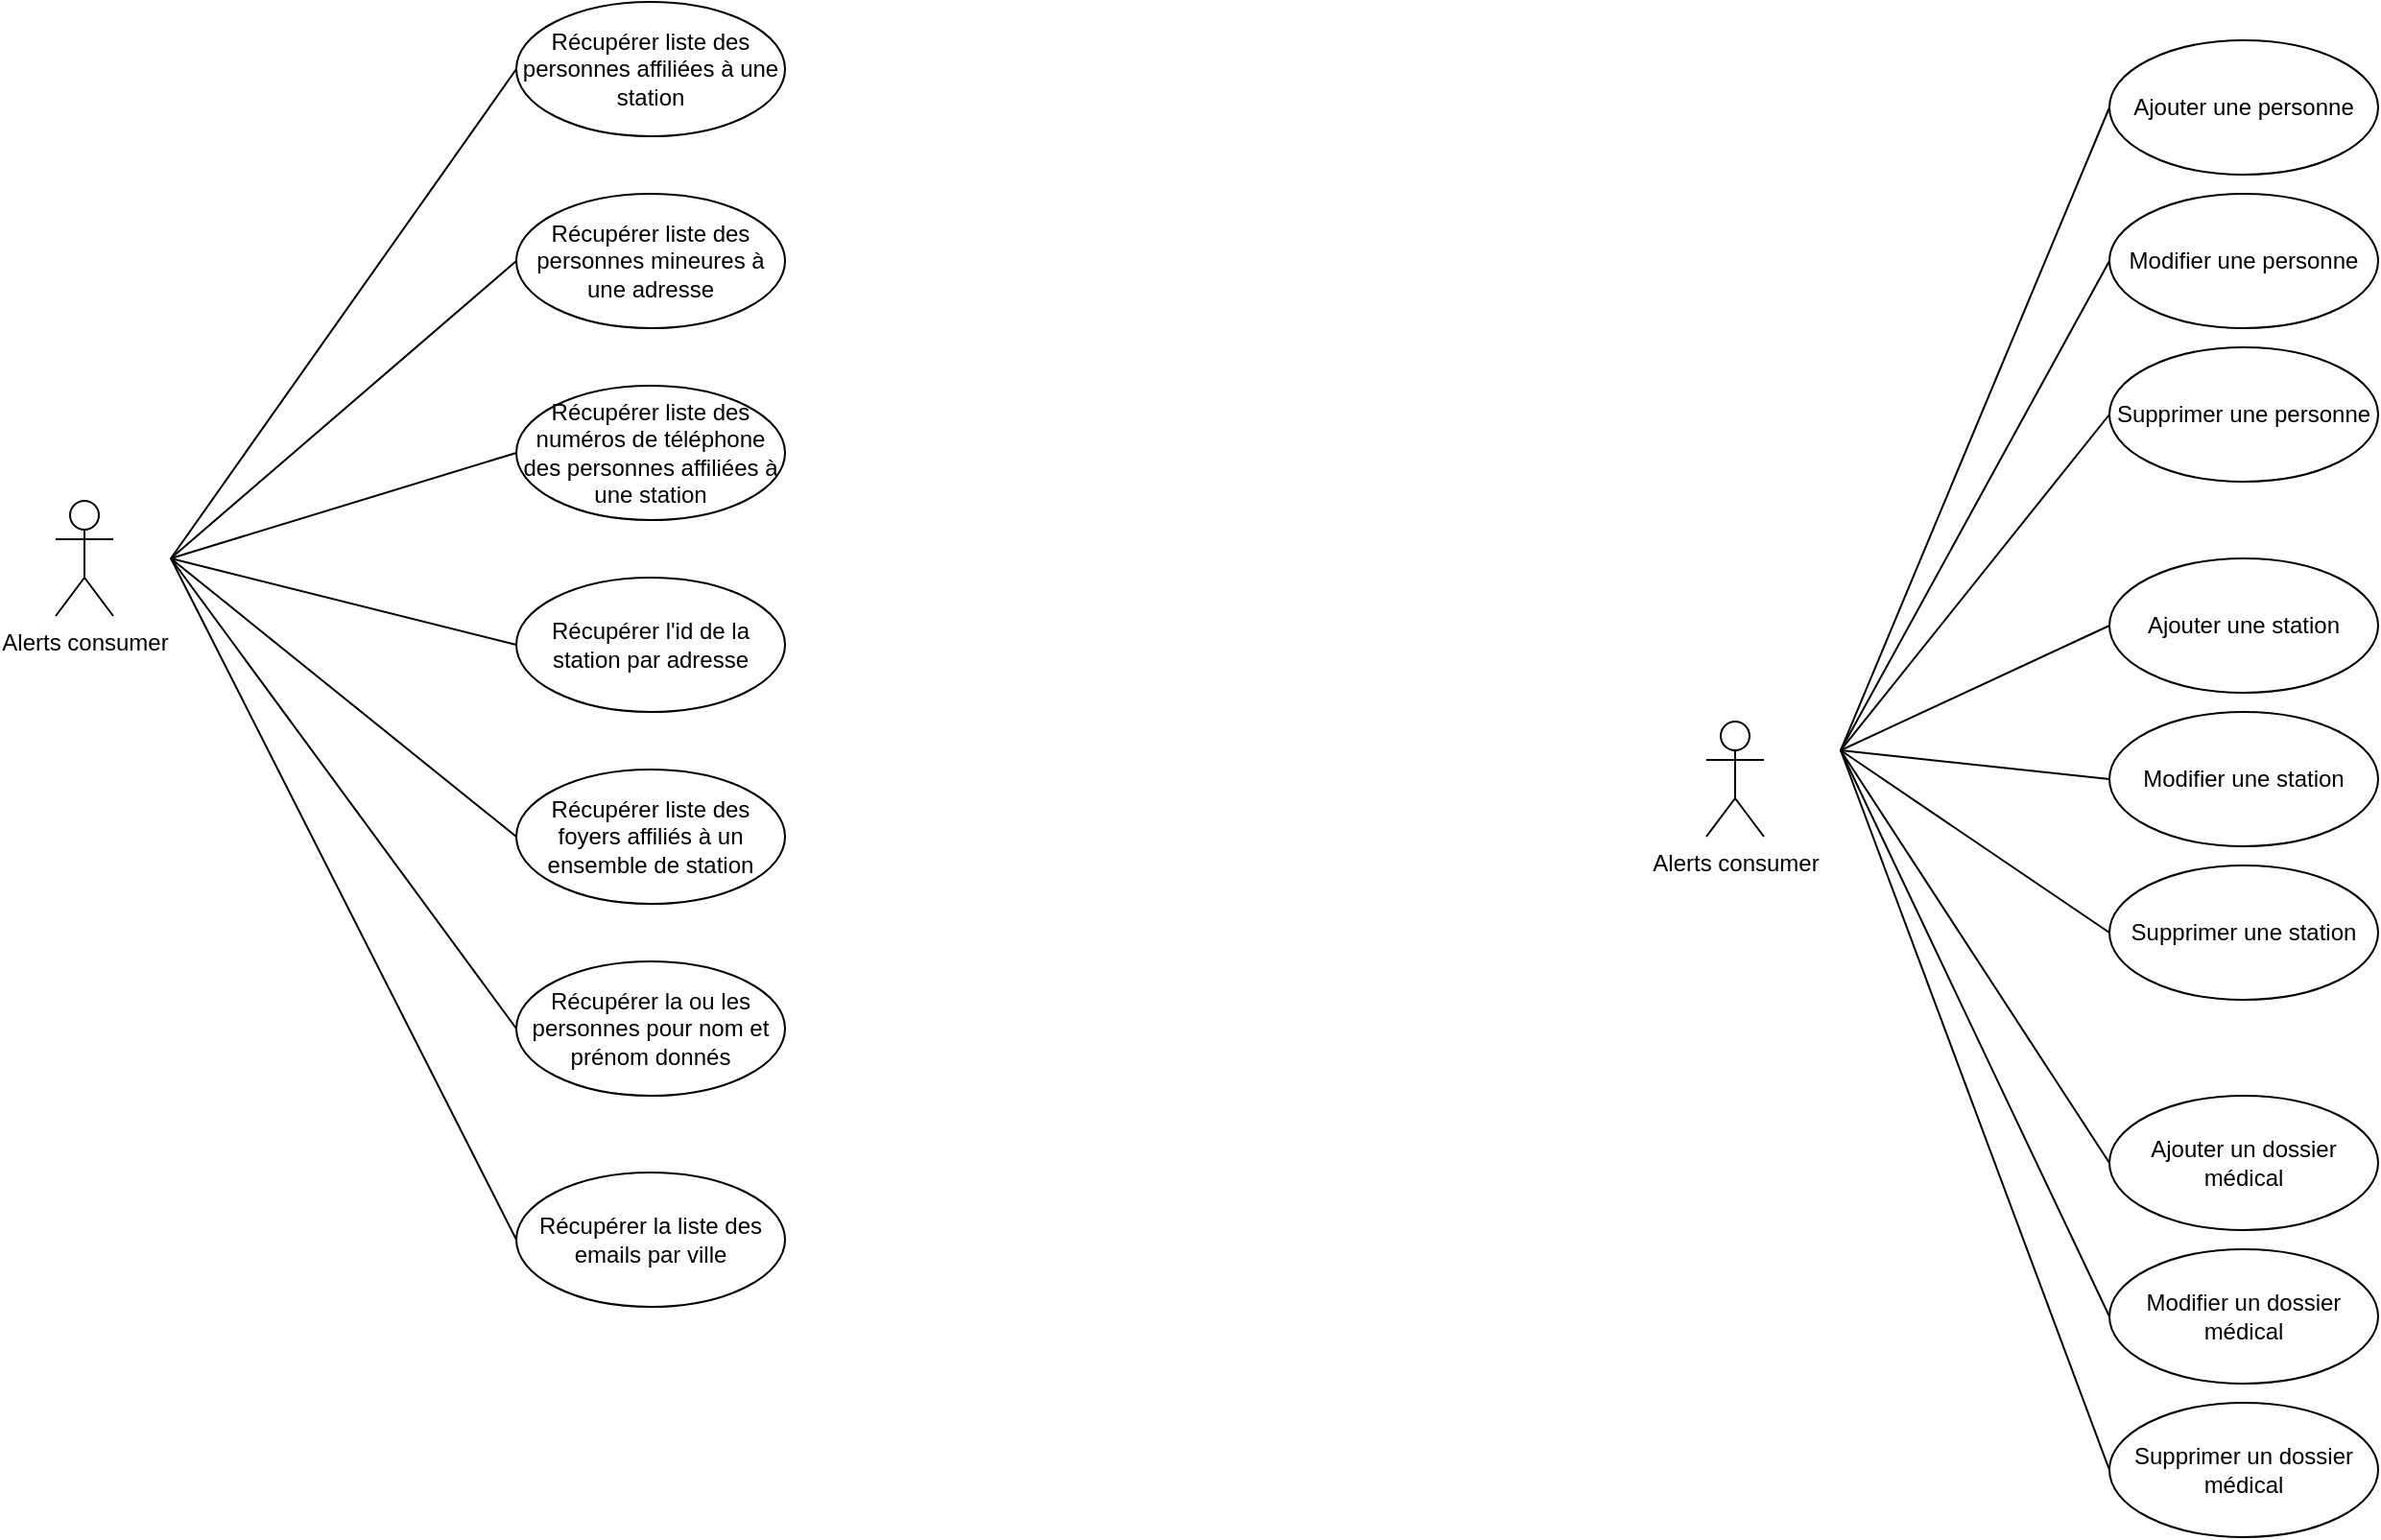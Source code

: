 <mxfile version="14.4.3" type="github" pages="2">
  <diagram id="arMLw49lAbnMpEtoiFhD" name="cas-utilisation">
    <mxGraphModel dx="2062" dy="1065" grid="1" gridSize="10" guides="1" tooltips="1" connect="1" arrows="1" fold="1" page="1" pageScale="1" pageWidth="827" pageHeight="1169" math="0" shadow="0">
      <root>
        <mxCell id="0" />
        <mxCell id="1" parent="0" />
        <mxCell id="NH8mnK03aw4n6L233ObE-24" style="edgeStyle=none;rounded=0;orthogonalLoop=1;jettySize=auto;html=1;exitX=0;exitY=0.5;exitDx=0;exitDy=0;endArrow=none;endFill=0;" parent="1" source="BZnesb25LMX4ftjR86Nr-1" edge="1">
          <mxGeometry relative="1" as="geometry">
            <mxPoint x="130" y="390" as="targetPoint" />
          </mxGeometry>
        </mxCell>
        <mxCell id="BZnesb25LMX4ftjR86Nr-1" value="Récupérer liste des personnes affiliées à une station" style="ellipse;whiteSpace=wrap;html=1;" parent="1" vertex="1">
          <mxGeometry x="310" y="100" width="140" height="70" as="geometry" />
        </mxCell>
        <mxCell id="NH8mnK03aw4n6L233ObE-25" style="edgeStyle=none;rounded=0;orthogonalLoop=1;jettySize=auto;html=1;exitX=0;exitY=0.5;exitDx=0;exitDy=0;endArrow=none;endFill=0;" parent="1" source="BZnesb25LMX4ftjR86Nr-2" edge="1">
          <mxGeometry relative="1" as="geometry">
            <mxPoint x="130" y="390" as="targetPoint" />
          </mxGeometry>
        </mxCell>
        <mxCell id="BZnesb25LMX4ftjR86Nr-2" value="Récupérer liste des personnes mineures à une adresse" style="ellipse;whiteSpace=wrap;html=1;" parent="1" vertex="1">
          <mxGeometry x="310" y="200" width="140" height="70" as="geometry" />
        </mxCell>
        <mxCell id="NH8mnK03aw4n6L233ObE-30" style="edgeStyle=none;rounded=0;orthogonalLoop=1;jettySize=auto;html=1;exitX=0;exitY=0.5;exitDx=0;exitDy=0;endArrow=none;endFill=0;" parent="1" source="BZnesb25LMX4ftjR86Nr-3" edge="1">
          <mxGeometry relative="1" as="geometry">
            <mxPoint x="130" y="390" as="targetPoint" />
          </mxGeometry>
        </mxCell>
        <mxCell id="BZnesb25LMX4ftjR86Nr-3" value="Récupérer liste des foyers affiliés à un ensemble de station" style="ellipse;whiteSpace=wrap;html=1;" parent="1" vertex="1">
          <mxGeometry x="310" y="500" width="140" height="70" as="geometry" />
        </mxCell>
        <mxCell id="NH8mnK03aw4n6L233ObE-27" style="edgeStyle=none;rounded=0;orthogonalLoop=1;jettySize=auto;html=1;exitX=0;exitY=0.5;exitDx=0;exitDy=0;endArrow=none;endFill=0;" parent="1" source="NH8mnK03aw4n6L233ObE-31" edge="1">
          <mxGeometry relative="1" as="geometry">
            <mxPoint x="130" y="390" as="targetPoint" />
            <mxPoint x="310" y="435" as="sourcePoint" />
          </mxGeometry>
        </mxCell>
        <mxCell id="BZnesb25LMX4ftjR86Nr-5" value="Récupérer liste des numéros de téléphone des personnes affiliées à une station" style="ellipse;whiteSpace=wrap;html=1;" parent="1" vertex="1">
          <mxGeometry x="310" y="300" width="140" height="70" as="geometry" />
        </mxCell>
        <mxCell id="NH8mnK03aw4n6L233ObE-28" style="edgeStyle=none;rounded=0;orthogonalLoop=1;jettySize=auto;html=1;exitX=0;exitY=0.5;exitDx=0;exitDy=0;endArrow=none;endFill=0;" parent="1" source="BZnesb25LMX4ftjR86Nr-9" edge="1">
          <mxGeometry relative="1" as="geometry">
            <mxPoint x="130" y="390" as="targetPoint" />
          </mxGeometry>
        </mxCell>
        <mxCell id="BZnesb25LMX4ftjR86Nr-9" value="Récupérer la ou les personnes pour nom et prénom donnés" style="ellipse;whiteSpace=wrap;html=1;" parent="1" vertex="1">
          <mxGeometry x="310" y="600" width="140" height="70" as="geometry" />
        </mxCell>
        <mxCell id="NH8mnK03aw4n6L233ObE-29" style="edgeStyle=none;rounded=0;orthogonalLoop=1;jettySize=auto;html=1;exitX=0;exitY=0.5;exitDx=0;exitDy=0;endArrow=none;endFill=0;" parent="1" source="BZnesb25LMX4ftjR86Nr-10" edge="1">
          <mxGeometry relative="1" as="geometry">
            <mxPoint x="130" y="390" as="targetPoint" />
          </mxGeometry>
        </mxCell>
        <mxCell id="BZnesb25LMX4ftjR86Nr-10" value="Récupérer la liste des emails par ville" style="ellipse;whiteSpace=wrap;html=1;" parent="1" vertex="1">
          <mxGeometry x="310" y="710" width="140" height="70" as="geometry" />
        </mxCell>
        <mxCell id="NH8mnK03aw4n6L233ObE-1" value="Alerts consumer" style="shape=umlActor;verticalLabelPosition=bottom;verticalAlign=top;html=1;" parent="1" vertex="1">
          <mxGeometry x="70" y="360" width="30" height="60" as="geometry" />
        </mxCell>
        <mxCell id="NH8mnK03aw4n6L233ObE-2" value="Alerts consumer" style="shape=umlActor;verticalLabelPosition=bottom;verticalAlign=top;html=1;" parent="1" vertex="1">
          <mxGeometry x="930" y="475" width="30" height="60" as="geometry" />
        </mxCell>
        <mxCell id="NH8mnK03aw4n6L233ObE-15" style="rounded=0;orthogonalLoop=1;jettySize=auto;html=1;exitX=0;exitY=0.5;exitDx=0;exitDy=0;endArrow=none;endFill=0;" parent="1" source="NH8mnK03aw4n6L233ObE-4" edge="1">
          <mxGeometry relative="1" as="geometry">
            <mxPoint x="1000" y="490" as="targetPoint" />
          </mxGeometry>
        </mxCell>
        <mxCell id="NH8mnK03aw4n6L233ObE-4" value="Ajouter une personne" style="ellipse;whiteSpace=wrap;html=1;" parent="1" vertex="1">
          <mxGeometry x="1140" y="120" width="140" height="70" as="geometry" />
        </mxCell>
        <mxCell id="NH8mnK03aw4n6L233ObE-16" style="edgeStyle=none;rounded=0;orthogonalLoop=1;jettySize=auto;html=1;exitX=0;exitY=0.5;exitDx=0;exitDy=0;endArrow=none;endFill=0;" parent="1" source="NH8mnK03aw4n6L233ObE-5" edge="1">
          <mxGeometry relative="1" as="geometry">
            <mxPoint x="1000" y="490" as="targetPoint" />
          </mxGeometry>
        </mxCell>
        <mxCell id="NH8mnK03aw4n6L233ObE-5" value="Modifier une personne" style="ellipse;whiteSpace=wrap;html=1;" parent="1" vertex="1">
          <mxGeometry x="1140" y="200" width="140" height="70" as="geometry" />
        </mxCell>
        <mxCell id="NH8mnK03aw4n6L233ObE-17" style="edgeStyle=none;rounded=0;orthogonalLoop=1;jettySize=auto;html=1;exitX=0;exitY=0.5;exitDx=0;exitDy=0;endArrow=none;endFill=0;" parent="1" source="NH8mnK03aw4n6L233ObE-6" edge="1">
          <mxGeometry relative="1" as="geometry">
            <mxPoint x="1000" y="490" as="targetPoint" />
          </mxGeometry>
        </mxCell>
        <mxCell id="NH8mnK03aw4n6L233ObE-6" value="Supprimer une personne" style="ellipse;whiteSpace=wrap;html=1;" parent="1" vertex="1">
          <mxGeometry x="1140" y="280" width="140" height="70" as="geometry" />
        </mxCell>
        <mxCell id="NH8mnK03aw4n6L233ObE-18" style="edgeStyle=none;rounded=0;orthogonalLoop=1;jettySize=auto;html=1;exitX=0;exitY=0.5;exitDx=0;exitDy=0;endArrow=none;endFill=0;" parent="1" source="NH8mnK03aw4n6L233ObE-7" edge="1">
          <mxGeometry relative="1" as="geometry">
            <mxPoint x="1000" y="490" as="targetPoint" />
          </mxGeometry>
        </mxCell>
        <mxCell id="NH8mnK03aw4n6L233ObE-7" value="Ajouter une station" style="ellipse;whiteSpace=wrap;html=1;" parent="1" vertex="1">
          <mxGeometry x="1140" y="390" width="140" height="70" as="geometry" />
        </mxCell>
        <mxCell id="NH8mnK03aw4n6L233ObE-19" style="edgeStyle=none;rounded=0;orthogonalLoop=1;jettySize=auto;html=1;exitX=0;exitY=0.5;exitDx=0;exitDy=0;endArrow=none;endFill=0;" parent="1" source="NH8mnK03aw4n6L233ObE-8" edge="1">
          <mxGeometry relative="1" as="geometry">
            <mxPoint x="1000" y="490" as="targetPoint" />
          </mxGeometry>
        </mxCell>
        <mxCell id="NH8mnK03aw4n6L233ObE-8" value="Modifier une station" style="ellipse;whiteSpace=wrap;html=1;" parent="1" vertex="1">
          <mxGeometry x="1140" y="470" width="140" height="70" as="geometry" />
        </mxCell>
        <mxCell id="NH8mnK03aw4n6L233ObE-20" style="edgeStyle=none;rounded=0;orthogonalLoop=1;jettySize=auto;html=1;exitX=0;exitY=0.5;exitDx=0;exitDy=0;endArrow=none;endFill=0;" parent="1" source="NH8mnK03aw4n6L233ObE-9" edge="1">
          <mxGeometry relative="1" as="geometry">
            <mxPoint x="1000" y="490" as="targetPoint" />
          </mxGeometry>
        </mxCell>
        <mxCell id="NH8mnK03aw4n6L233ObE-9" value="Supprimer une station" style="ellipse;whiteSpace=wrap;html=1;" parent="1" vertex="1">
          <mxGeometry x="1140" y="550" width="140" height="70" as="geometry" />
        </mxCell>
        <mxCell id="NH8mnK03aw4n6L233ObE-21" style="edgeStyle=none;rounded=0;orthogonalLoop=1;jettySize=auto;html=1;exitX=0;exitY=0.5;exitDx=0;exitDy=0;endArrow=none;endFill=0;" parent="1" source="NH8mnK03aw4n6L233ObE-10" edge="1">
          <mxGeometry relative="1" as="geometry">
            <mxPoint x="1000" y="490" as="targetPoint" />
          </mxGeometry>
        </mxCell>
        <mxCell id="NH8mnK03aw4n6L233ObE-10" value="Ajouter un dossier médical" style="ellipse;whiteSpace=wrap;html=1;" parent="1" vertex="1">
          <mxGeometry x="1140" y="670" width="140" height="70" as="geometry" />
        </mxCell>
        <mxCell id="NH8mnK03aw4n6L233ObE-22" style="edgeStyle=none;rounded=0;orthogonalLoop=1;jettySize=auto;html=1;exitX=0;exitY=0.5;exitDx=0;exitDy=0;endArrow=none;endFill=0;" parent="1" source="NH8mnK03aw4n6L233ObE-11" edge="1">
          <mxGeometry relative="1" as="geometry">
            <mxPoint x="1000" y="490" as="targetPoint" />
          </mxGeometry>
        </mxCell>
        <mxCell id="NH8mnK03aw4n6L233ObE-11" value="Modifier un dossier médical" style="ellipse;whiteSpace=wrap;html=1;" parent="1" vertex="1">
          <mxGeometry x="1140" y="750" width="140" height="70" as="geometry" />
        </mxCell>
        <mxCell id="NH8mnK03aw4n6L233ObE-23" style="edgeStyle=none;rounded=0;orthogonalLoop=1;jettySize=auto;html=1;exitX=0;exitY=0.5;exitDx=0;exitDy=0;endArrow=none;endFill=0;" parent="1" source="NH8mnK03aw4n6L233ObE-12" edge="1">
          <mxGeometry relative="1" as="geometry">
            <mxPoint x="1000" y="490" as="targetPoint" />
          </mxGeometry>
        </mxCell>
        <mxCell id="NH8mnK03aw4n6L233ObE-12" value="Supprimer un dossier médical" style="ellipse;whiteSpace=wrap;html=1;" parent="1" vertex="1">
          <mxGeometry x="1140" y="830" width="140" height="70" as="geometry" />
        </mxCell>
        <mxCell id="NH8mnK03aw4n6L233ObE-31" value="Récupérer l&#39;id de la station par adresse" style="ellipse;whiteSpace=wrap;html=1;" parent="1" vertex="1">
          <mxGeometry x="310" y="400" width="140" height="70" as="geometry" />
        </mxCell>
        <mxCell id="prKFMDTMrksa2ExYkkK6-1" style="edgeStyle=none;rounded=0;orthogonalLoop=1;jettySize=auto;html=1;exitX=0;exitY=0.5;exitDx=0;exitDy=0;endArrow=none;endFill=0;" edge="1" parent="1" source="BZnesb25LMX4ftjR86Nr-5">
          <mxGeometry relative="1" as="geometry">
            <mxPoint x="130" y="390" as="targetPoint" />
            <mxPoint x="320" y="245" as="sourcePoint" />
          </mxGeometry>
        </mxCell>
      </root>
    </mxGraphModel>
  </diagram>
  <diagram id="M1I8OciOEKULtp3rlAiG" name="classes">
    <mxGraphModel dx="2062" dy="1065" grid="1" gridSize="10" guides="1" tooltips="1" connect="1" arrows="1" fold="1" page="1" pageScale="1" pageWidth="827" pageHeight="1169" math="0" shadow="0">
      <root>
        <mxCell id="LtJaURHWfQgwvDMfvNra-0" />
        <mxCell id="LtJaURHWfQgwvDMfvNra-1" parent="LtJaURHWfQgwvDMfvNra-0" />
        <mxCell id="LtJaURHWfQgwvDMfvNra-2" value="Person" style="swimlane;fontStyle=0;childLayout=stackLayout;horizontal=1;startSize=26;fillColor=none;horizontalStack=0;resizeParent=1;resizeParentMax=0;resizeLast=0;collapsible=1;marginBottom=0;" parent="LtJaURHWfQgwvDMfvNra-1" vertex="1">
          <mxGeometry x="200" y="320" width="140" height="208" as="geometry" />
        </mxCell>
        <mxCell id="LtJaURHWfQgwvDMfvNra-3" value="+ firstName : String" style="text;strokeColor=none;fillColor=none;align=left;verticalAlign=top;spacingLeft=4;spacingRight=4;overflow=hidden;rotatable=0;points=[[0,0.5],[1,0.5]];portConstraint=eastwest;" parent="LtJaURHWfQgwvDMfvNra-2" vertex="1">
          <mxGeometry y="26" width="140" height="26" as="geometry" />
        </mxCell>
        <mxCell id="LtJaURHWfQgwvDMfvNra-4" value="+ lastName : String" style="text;strokeColor=none;fillColor=none;align=left;verticalAlign=top;spacingLeft=4;spacingRight=4;overflow=hidden;rotatable=0;points=[[0,0.5],[1,0.5]];portConstraint=eastwest;" parent="LtJaURHWfQgwvDMfvNra-2" vertex="1">
          <mxGeometry y="52" width="140" height="26" as="geometry" />
        </mxCell>
        <mxCell id="LtJaURHWfQgwvDMfvNra-5" value="+ address: String" style="text;strokeColor=none;fillColor=none;align=left;verticalAlign=top;spacingLeft=4;spacingRight=4;overflow=hidden;rotatable=0;points=[[0,0.5],[1,0.5]];portConstraint=eastwest;" parent="LtJaURHWfQgwvDMfvNra-2" vertex="1">
          <mxGeometry y="78" width="140" height="26" as="geometry" />
        </mxCell>
        <mxCell id="LtJaURHWfQgwvDMfvNra-6" value="+ city : String" style="text;strokeColor=none;fillColor=none;align=left;verticalAlign=top;spacingLeft=4;spacingRight=4;overflow=hidden;rotatable=0;points=[[0,0.5],[1,0.5]];portConstraint=eastwest;" parent="LtJaURHWfQgwvDMfvNra-2" vertex="1">
          <mxGeometry y="104" width="140" height="26" as="geometry" />
        </mxCell>
        <mxCell id="LtJaURHWfQgwvDMfvNra-7" value="+ zip : String" style="text;strokeColor=none;fillColor=none;align=left;verticalAlign=top;spacingLeft=4;spacingRight=4;overflow=hidden;rotatable=0;points=[[0,0.5],[1,0.5]];portConstraint=eastwest;" parent="LtJaURHWfQgwvDMfvNra-2" vertex="1">
          <mxGeometry y="130" width="140" height="26" as="geometry" />
        </mxCell>
        <mxCell id="LtJaURHWfQgwvDMfvNra-8" value="+ phone : String" style="text;strokeColor=none;fillColor=none;align=left;verticalAlign=top;spacingLeft=4;spacingRight=4;overflow=hidden;rotatable=0;points=[[0,0.5],[1,0.5]];portConstraint=eastwest;" parent="LtJaURHWfQgwvDMfvNra-2" vertex="1">
          <mxGeometry y="156" width="140" height="26" as="geometry" />
        </mxCell>
        <mxCell id="LtJaURHWfQgwvDMfvNra-9" value="+ email : String" style="text;strokeColor=none;fillColor=none;align=left;verticalAlign=top;spacingLeft=4;spacingRight=4;overflow=hidden;rotatable=0;points=[[0,0.5],[1,0.5]];portConstraint=eastwest;" parent="LtJaURHWfQgwvDMfvNra-2" vertex="1">
          <mxGeometry y="182" width="140" height="26" as="geometry" />
        </mxCell>
        <mxCell id="LtJaURHWfQgwvDMfvNra-10" value="Firestation" style="swimlane;fontStyle=0;childLayout=stackLayout;horizontal=1;startSize=26;fillColor=none;horizontalStack=0;resizeParent=1;resizeParentMax=0;resizeLast=0;collapsible=1;marginBottom=0;" parent="LtJaURHWfQgwvDMfvNra-1" vertex="1">
          <mxGeometry x="480" y="470" width="140" height="78" as="geometry" />
        </mxCell>
        <mxCell id="LtJaURHWfQgwvDMfvNra-11" value="+ address : String" style="text;strokeColor=none;fillColor=none;align=left;verticalAlign=top;spacingLeft=4;spacingRight=4;overflow=hidden;rotatable=0;points=[[0,0.5],[1,0.5]];portConstraint=eastwest;" parent="LtJaURHWfQgwvDMfvNra-10" vertex="1">
          <mxGeometry y="26" width="140" height="26" as="geometry" />
        </mxCell>
        <mxCell id="LtJaURHWfQgwvDMfvNra-12" value="+ station : int" style="text;strokeColor=none;fillColor=none;align=left;verticalAlign=top;spacingLeft=4;spacingRight=4;overflow=hidden;rotatable=0;points=[[0,0.5],[1,0.5]];portConstraint=eastwest;" parent="LtJaURHWfQgwvDMfvNra-10" vertex="1">
          <mxGeometry y="52" width="140" height="26" as="geometry" />
        </mxCell>
        <mxCell id="LtJaURHWfQgwvDMfvNra-14" value="MedicalRecords" style="swimlane;fontStyle=0;childLayout=stackLayout;horizontal=1;startSize=26;fillColor=none;horizontalStack=0;resizeParent=1;resizeParentMax=0;resizeLast=0;collapsible=1;marginBottom=0;" parent="LtJaURHWfQgwvDMfvNra-1" vertex="1">
          <mxGeometry x="200" y="585" width="200" height="156" as="geometry" />
        </mxCell>
        <mxCell id="LtJaURHWfQgwvDMfvNra-15" value="+ firstName : String" style="text;strokeColor=none;fillColor=none;align=left;verticalAlign=top;spacingLeft=4;spacingRight=4;overflow=hidden;rotatable=0;points=[[0,0.5],[1,0.5]];portConstraint=eastwest;" parent="LtJaURHWfQgwvDMfvNra-14" vertex="1">
          <mxGeometry y="26" width="200" height="26" as="geometry" />
        </mxCell>
        <mxCell id="LtJaURHWfQgwvDMfvNra-16" value="+ lastName : String" style="text;strokeColor=none;fillColor=none;align=left;verticalAlign=top;spacingLeft=4;spacingRight=4;overflow=hidden;rotatable=0;points=[[0,0.5],[1,0.5]];portConstraint=eastwest;" parent="LtJaURHWfQgwvDMfvNra-14" vertex="1">
          <mxGeometry y="52" width="200" height="26" as="geometry" />
        </mxCell>
        <mxCell id="LtJaURHWfQgwvDMfvNra-17" value="+ birthDate : Date" style="text;strokeColor=none;fillColor=none;align=left;verticalAlign=top;spacingLeft=4;spacingRight=4;overflow=hidden;rotatable=0;points=[[0,0.5],[1,0.5]];portConstraint=eastwest;" parent="LtJaURHWfQgwvDMfvNra-14" vertex="1">
          <mxGeometry y="78" width="200" height="26" as="geometry" />
        </mxCell>
        <mxCell id="LtJaURHWfQgwvDMfvNra-18" value="+ medications : Array&lt;String&gt;" style="text;strokeColor=none;fillColor=none;align=left;verticalAlign=top;spacingLeft=4;spacingRight=4;overflow=hidden;rotatable=0;points=[[0,0.5],[1,0.5]];portConstraint=eastwest;" parent="LtJaURHWfQgwvDMfvNra-14" vertex="1">
          <mxGeometry y="104" width="200" height="26" as="geometry" />
        </mxCell>
        <mxCell id="LtJaURHWfQgwvDMfvNra-22" value="+ allergies : Array&lt;String&gt;" style="text;strokeColor=none;fillColor=none;align=left;verticalAlign=top;spacingLeft=4;spacingRight=4;overflow=hidden;rotatable=0;points=[[0,0.5],[1,0.5]];portConstraint=eastwest;" parent="LtJaURHWfQgwvDMfvNra-14" vertex="1">
          <mxGeometry y="130" width="200" height="26" as="geometry" />
        </mxCell>
      </root>
    </mxGraphModel>
  </diagram>
</mxfile>
